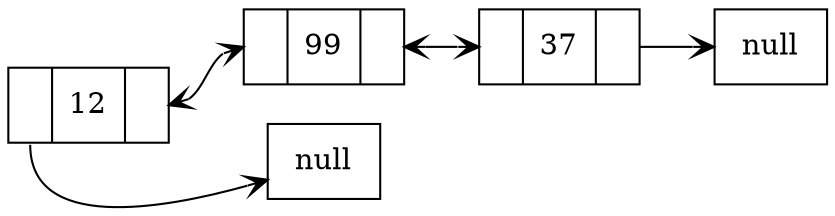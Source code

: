 digraph foo {
        rankdir=LR;
        node [shape=record];
        a [label="{<ref0> | <data> 12 | <ref>  }"];
        b [label="{<ref0> | <data> 99 | <ref>  }"];
        c [label="{<ref0> | <data> 37 | <ref>  }"];
        n1[label = "null"]
        n2[label = "null"]
        a:ref -> b:ref0 [arrowhead=vee, dir=both, tailclip=false, arrowtail = vee];
        b:ref -> c:ref0 [arrowhead=vee,  dir=both, tailclip=false,arrowtail = vee] ;
        c:ref -> n2      [arrowhead=vee, tailclip=false,arrowtail = vee];
        a:ref0 -> n1      [arrowhead=vee, tailclip=false,arrowtail = vee];
}
